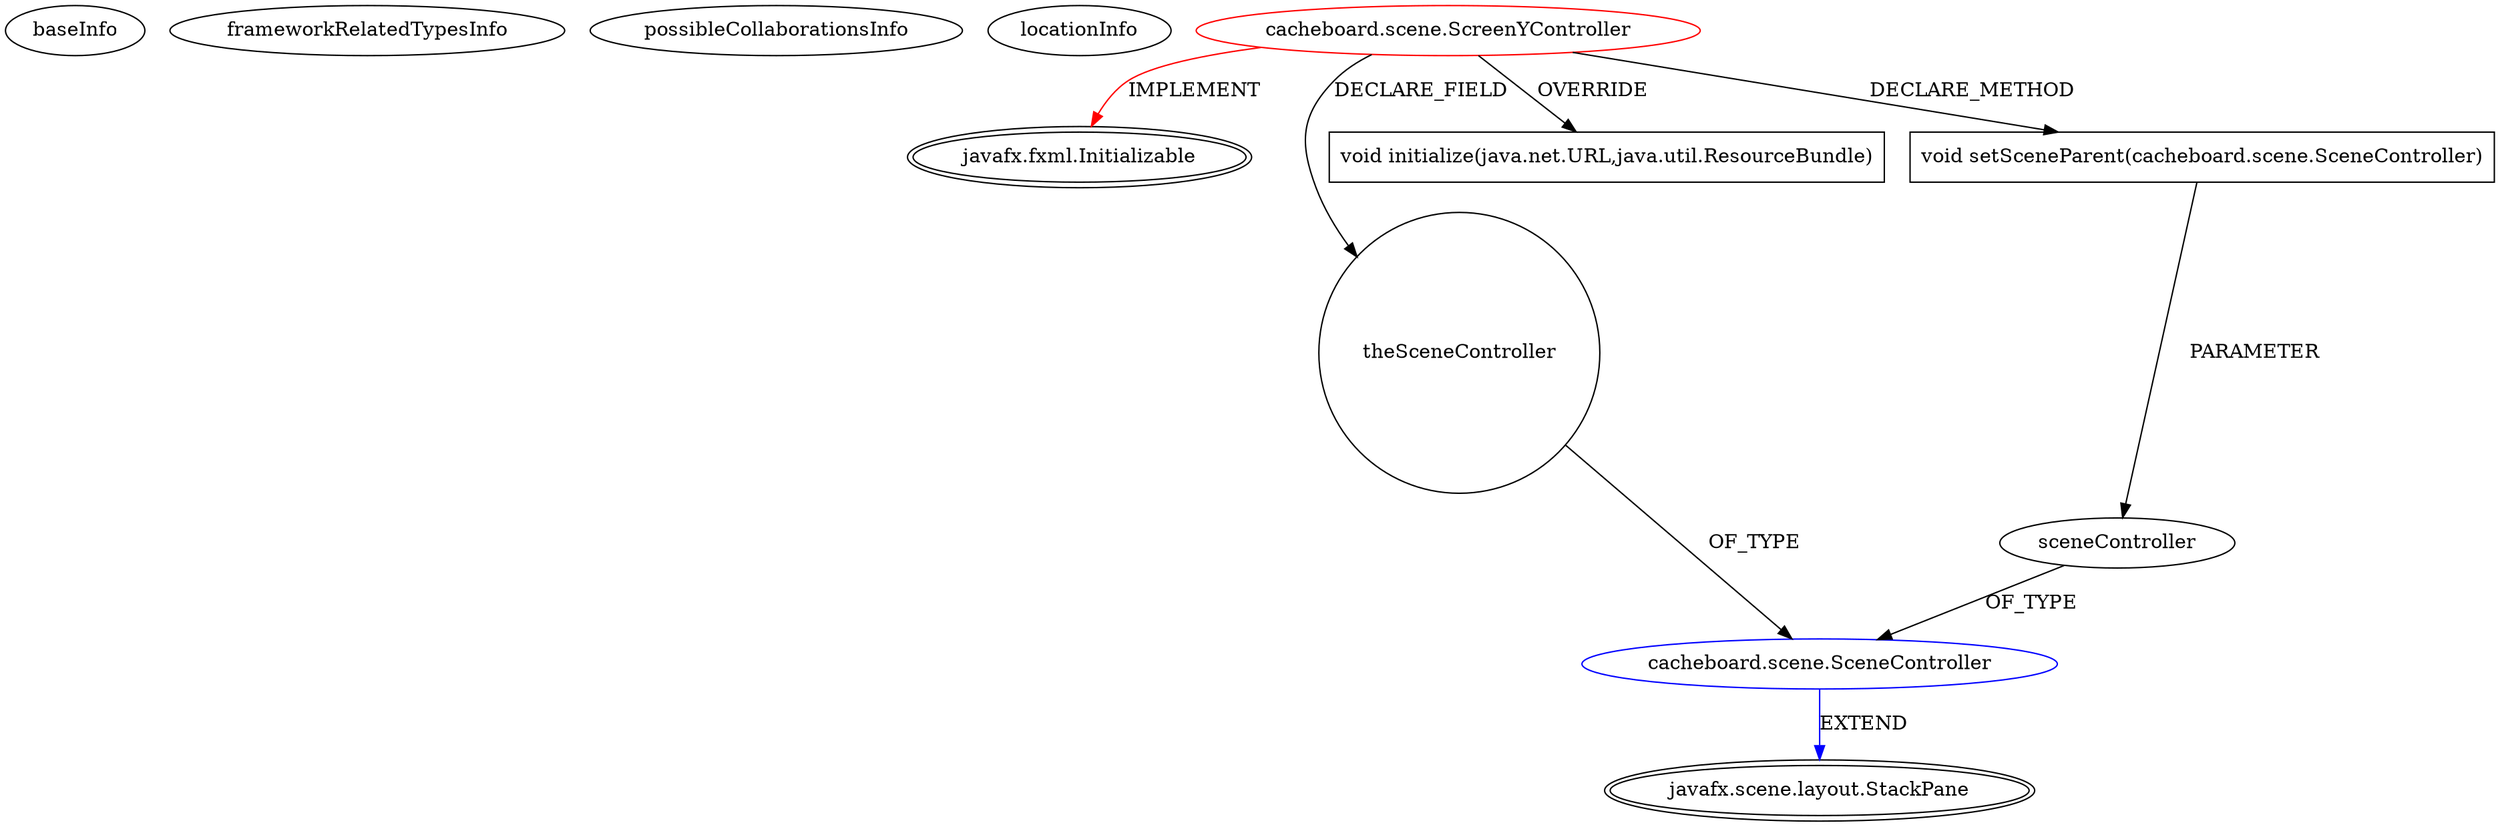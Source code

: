 digraph {
baseInfo[graphId=2728,category="extension_graph",isAnonymous=false,possibleRelation=true]
frameworkRelatedTypesInfo[0="javafx.fxml.Initializable"]
possibleCollaborationsInfo[0="2728~CLIENT_METHOD_DECLARATION-PARAMETER_DECLARATION-FIELD_DECLARATION-~javafx.fxml.Initializable ~javafx.scene.layout.StackPane ~false~false"]
locationInfo[projectName="gheidorn-cacheboard",filePath="/gheidorn-cacheboard/cacheboard-master/src/cacheboard/scene/ScreenYController.java",contextSignature="ScreenYController",graphId="2728"]
0[label="cacheboard.scene.ScreenYController",vertexType="ROOT_CLIENT_CLASS_DECLARATION",isFrameworkType=false,color=red]
1[label="javafx.fxml.Initializable",vertexType="FRAMEWORK_INTERFACE_TYPE",isFrameworkType=true,peripheries=2]
2[label="theSceneController",vertexType="FIELD_DECLARATION",isFrameworkType=false,shape=circle]
3[label="cacheboard.scene.SceneController",vertexType="REFERENCE_CLIENT_CLASS_DECLARATION",isFrameworkType=false,color=blue]
4[label="javafx.scene.layout.StackPane",vertexType="FRAMEWORK_CLASS_TYPE",isFrameworkType=true,peripheries=2]
5[label="void initialize(java.net.URL,java.util.ResourceBundle)",vertexType="OVERRIDING_METHOD_DECLARATION",isFrameworkType=false,shape=box]
6[label="void setSceneParent(cacheboard.scene.SceneController)",vertexType="CLIENT_METHOD_DECLARATION",isFrameworkType=false,shape=box]
7[label="sceneController",vertexType="PARAMETER_DECLARATION",isFrameworkType=false]
0->1[label="IMPLEMENT",color=red]
0->2[label="DECLARE_FIELD"]
3->4[label="EXTEND",color=blue]
2->3[label="OF_TYPE"]
0->5[label="OVERRIDE"]
0->6[label="DECLARE_METHOD"]
7->3[label="OF_TYPE"]
6->7[label="PARAMETER"]
}
